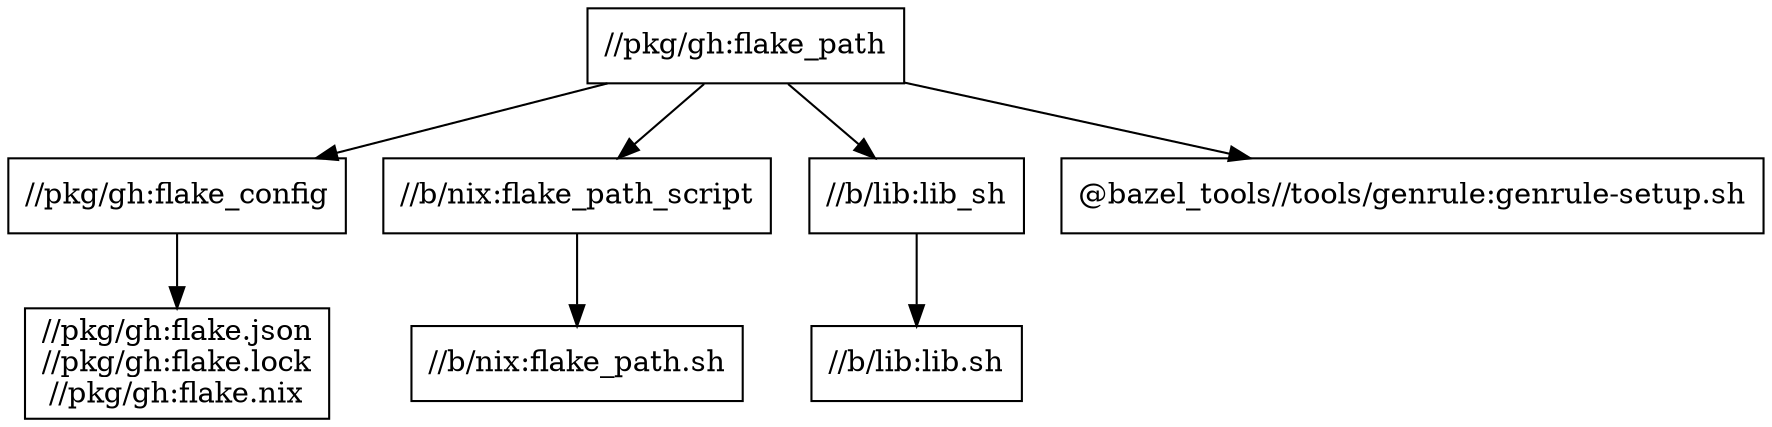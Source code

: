 digraph mygraph {
  node [shape=box];
  "//pkg/gh:flake_path"
  "//pkg/gh:flake_path" -> "//pkg/gh:flake_config"
  "//pkg/gh:flake_path" -> "//b/nix:flake_path_script"
  "//pkg/gh:flake_path" -> "//b/lib:lib_sh"
  "//pkg/gh:flake_path" -> "@bazel_tools//tools/genrule:genrule-setup.sh"
  "//b/lib:lib_sh"
  "//b/lib:lib_sh" -> "//b/lib:lib.sh"
  "//b/lib:lib.sh"
  "//pkg/gh:flake_config"
  "//pkg/gh:flake_config" -> "//pkg/gh:flake.json\n//pkg/gh:flake.lock\n//pkg/gh:flake.nix"
  "//pkg/gh:flake.json\n//pkg/gh:flake.lock\n//pkg/gh:flake.nix"
  "@bazel_tools//tools/genrule:genrule-setup.sh"
  "//b/nix:flake_path_script"
  "//b/nix:flake_path_script" -> "//b/nix:flake_path.sh"
  "//b/nix:flake_path.sh"
}
